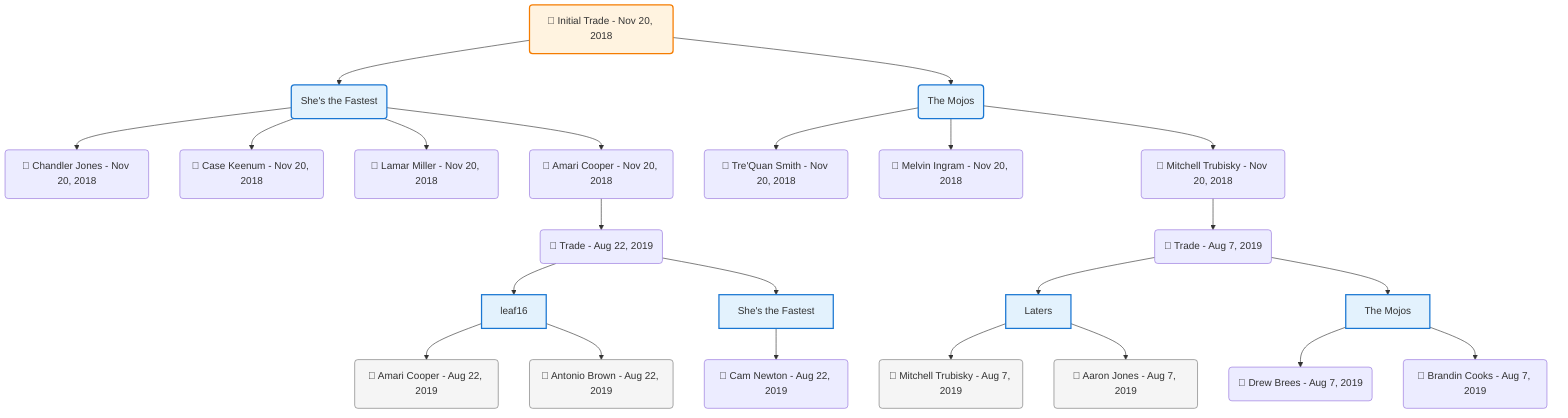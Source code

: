 flowchart TD

    TRADE_MAIN("🔄 Initial Trade - Nov 20, 2018")
    TEAM_1("She's the Fastest")
    TEAM_2("The Mojos")
    NODE_63c58406-5942-47c5-9aa0-0eb46e858add("🔄 Chandler Jones - Nov 20, 2018")
    NODE_a13c6231-66c0-4b66-af82-56e75753d801("🔄 Tre'Quan Smith - Nov 20, 2018")
    NODE_68708261-06db-4dbb-9f9f-58d8cf8524ab("🔄 Melvin Ingram - Nov 20, 2018")
    NODE_2f354ccf-05a5-4f23-9ca3-8bebf7a0167f("🔄 Case Keenum - Nov 20, 2018")
    NODE_8dc00721-c8ee-4169-8a48-ab46d38ed1e7("🔄 Mitchell Trubisky - Nov 20, 2018")
    TRADE_9e3b03b6-ca17-4eb1-9d5e-d8c48567f115_3("🔄 Trade - Aug 7, 2019")
    TEAM_825928a9-7194-43aa-b7ae-fc78c2510b16_4["Laters"]
    NODE_deac0dad-6b46-4aa4-8614-356e9a0a57bb("🔄 Mitchell Trubisky - Aug 7, 2019")
    NODE_3f395a6b-bbdc-4f0a-9d23-7ae05c827b0d("🔄 Aaron Jones - Aug 7, 2019")
    TEAM_bbe2d0ad-54cf-4c22-be82-b2a5f262a157_5["The Mojos"]
    NODE_af292526-792d-45ae-af04-d74fe086ef88("🔄 Drew Brees - Aug 7, 2019")
    NODE_1f044a8f-7afd-48c3-b852-fbec2eb27d25("🔄 Brandin Cooks - Aug 7, 2019")
    NODE_d52455c7-6d9d-4b40-8b65-bb300ad491a9("🔄 Lamar Miller - Nov 20, 2018")
    NODE_90bf753e-fdc7-4600-aa32-e8b2fc26a8a9("🔄 Amari Cooper - Nov 20, 2018")
    TRADE_d258c2f9-80ee-4344-8358-e8ab6684ede3_6("🔄 Trade - Aug 22, 2019")
    TEAM_66fb98f4-89a7-45f9-893a-b41d71e6249d_7["leaf16"]
    NODE_c69b04fc-2a53-45cf-b893-b1ad70c630d3("🔄 Amari Cooper - Aug 22, 2019")
    NODE_3a8b07ba-d616-4a49-b7f8-be8a5f459826("🔄 Antonio Brown - Aug 22, 2019")
    TEAM_4449259f-64af-44fd-9235-1facc0926234_8["She's the Fastest"]
    NODE_52a8ca6d-3d29-4d14-989e-6ffc63c651e0("🔄 Cam Newton - Aug 22, 2019")

    TRADE_MAIN --> TEAM_1
    TRADE_MAIN --> TEAM_2
    TEAM_1 --> NODE_63c58406-5942-47c5-9aa0-0eb46e858add
    TEAM_2 --> NODE_a13c6231-66c0-4b66-af82-56e75753d801
    TEAM_2 --> NODE_68708261-06db-4dbb-9f9f-58d8cf8524ab
    TEAM_1 --> NODE_2f354ccf-05a5-4f23-9ca3-8bebf7a0167f
    TEAM_2 --> NODE_8dc00721-c8ee-4169-8a48-ab46d38ed1e7
    NODE_8dc00721-c8ee-4169-8a48-ab46d38ed1e7 --> TRADE_9e3b03b6-ca17-4eb1-9d5e-d8c48567f115_3
    TRADE_9e3b03b6-ca17-4eb1-9d5e-d8c48567f115_3 --> TEAM_825928a9-7194-43aa-b7ae-fc78c2510b16_4
    TEAM_825928a9-7194-43aa-b7ae-fc78c2510b16_4 --> NODE_deac0dad-6b46-4aa4-8614-356e9a0a57bb
    TEAM_825928a9-7194-43aa-b7ae-fc78c2510b16_4 --> NODE_3f395a6b-bbdc-4f0a-9d23-7ae05c827b0d
    TRADE_9e3b03b6-ca17-4eb1-9d5e-d8c48567f115_3 --> TEAM_bbe2d0ad-54cf-4c22-be82-b2a5f262a157_5
    TEAM_bbe2d0ad-54cf-4c22-be82-b2a5f262a157_5 --> NODE_af292526-792d-45ae-af04-d74fe086ef88
    TEAM_bbe2d0ad-54cf-4c22-be82-b2a5f262a157_5 --> NODE_1f044a8f-7afd-48c3-b852-fbec2eb27d25
    TEAM_1 --> NODE_d52455c7-6d9d-4b40-8b65-bb300ad491a9
    TEAM_1 --> NODE_90bf753e-fdc7-4600-aa32-e8b2fc26a8a9
    NODE_90bf753e-fdc7-4600-aa32-e8b2fc26a8a9 --> TRADE_d258c2f9-80ee-4344-8358-e8ab6684ede3_6
    TRADE_d258c2f9-80ee-4344-8358-e8ab6684ede3_6 --> TEAM_66fb98f4-89a7-45f9-893a-b41d71e6249d_7
    TEAM_66fb98f4-89a7-45f9-893a-b41d71e6249d_7 --> NODE_c69b04fc-2a53-45cf-b893-b1ad70c630d3
    TEAM_66fb98f4-89a7-45f9-893a-b41d71e6249d_7 --> NODE_3a8b07ba-d616-4a49-b7f8-be8a5f459826
    TRADE_d258c2f9-80ee-4344-8358-e8ab6684ede3_6 --> TEAM_4449259f-64af-44fd-9235-1facc0926234_8
    TEAM_4449259f-64af-44fd-9235-1facc0926234_8 --> NODE_52a8ca6d-3d29-4d14-989e-6ffc63c651e0

    %% Node styling
    classDef teamNode fill:#e3f2fd,stroke:#1976d2,stroke-width:2px
    classDef tradeNode fill:#fff3e0,stroke:#f57c00,stroke-width:2px
    classDef playerNode fill:#f3e5f5,stroke:#7b1fa2,stroke-width:1px
    classDef nonRootPlayerNode fill:#f5f5f5,stroke:#757575,stroke-width:1px
    classDef endNode fill:#ffebee,stroke:#c62828,stroke-width:2px
    classDef waiverNode fill:#e8f5e8,stroke:#388e3c,stroke-width:2px
    classDef championshipNode fill:#fff9c4,stroke:#f57f17,stroke-width:3px

    class TEAM_1,TEAM_2,TEAM_825928a9-7194-43aa-b7ae-fc78c2510b16_4,TEAM_bbe2d0ad-54cf-4c22-be82-b2a5f262a157_5,TEAM_66fb98f4-89a7-45f9-893a-b41d71e6249d_7,TEAM_4449259f-64af-44fd-9235-1facc0926234_8 teamNode
    class NODE_deac0dad-6b46-4aa4-8614-356e9a0a57bb,NODE_3f395a6b-bbdc-4f0a-9d23-7ae05c827b0d,NODE_c69b04fc-2a53-45cf-b893-b1ad70c630d3,NODE_3a8b07ba-d616-4a49-b7f8-be8a5f459826 nonRootPlayerNode
    class TRADE_MAIN tradeNode